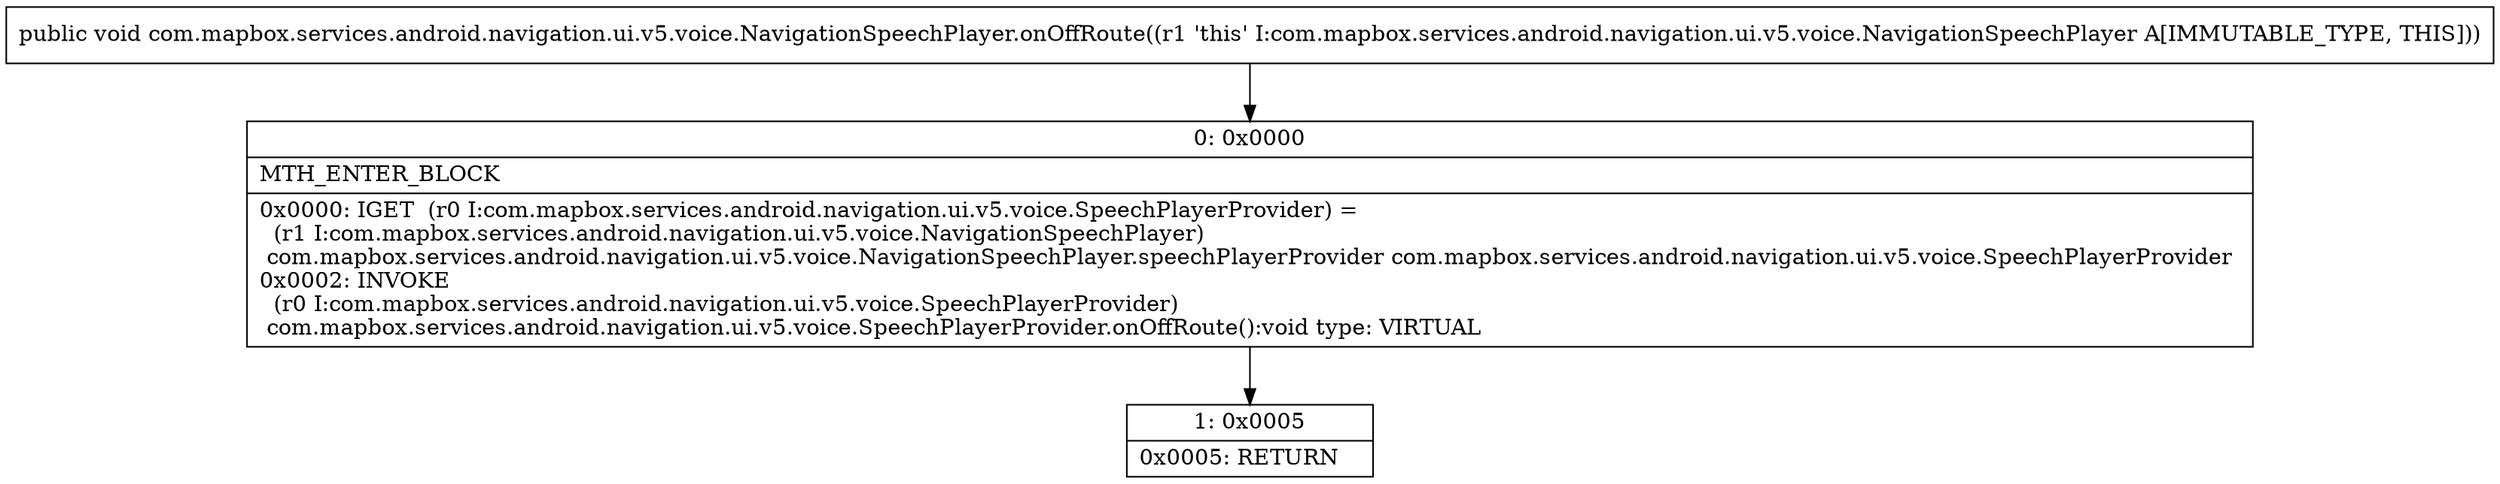 digraph "CFG forcom.mapbox.services.android.navigation.ui.v5.voice.NavigationSpeechPlayer.onOffRoute()V" {
Node_0 [shape=record,label="{0\:\ 0x0000|MTH_ENTER_BLOCK\l|0x0000: IGET  (r0 I:com.mapbox.services.android.navigation.ui.v5.voice.SpeechPlayerProvider) = \l  (r1 I:com.mapbox.services.android.navigation.ui.v5.voice.NavigationSpeechPlayer)\l com.mapbox.services.android.navigation.ui.v5.voice.NavigationSpeechPlayer.speechPlayerProvider com.mapbox.services.android.navigation.ui.v5.voice.SpeechPlayerProvider \l0x0002: INVOKE  \l  (r0 I:com.mapbox.services.android.navigation.ui.v5.voice.SpeechPlayerProvider)\l com.mapbox.services.android.navigation.ui.v5.voice.SpeechPlayerProvider.onOffRoute():void type: VIRTUAL \l}"];
Node_1 [shape=record,label="{1\:\ 0x0005|0x0005: RETURN   \l}"];
MethodNode[shape=record,label="{public void com.mapbox.services.android.navigation.ui.v5.voice.NavigationSpeechPlayer.onOffRoute((r1 'this' I:com.mapbox.services.android.navigation.ui.v5.voice.NavigationSpeechPlayer A[IMMUTABLE_TYPE, THIS])) }"];
MethodNode -> Node_0;
Node_0 -> Node_1;
}

